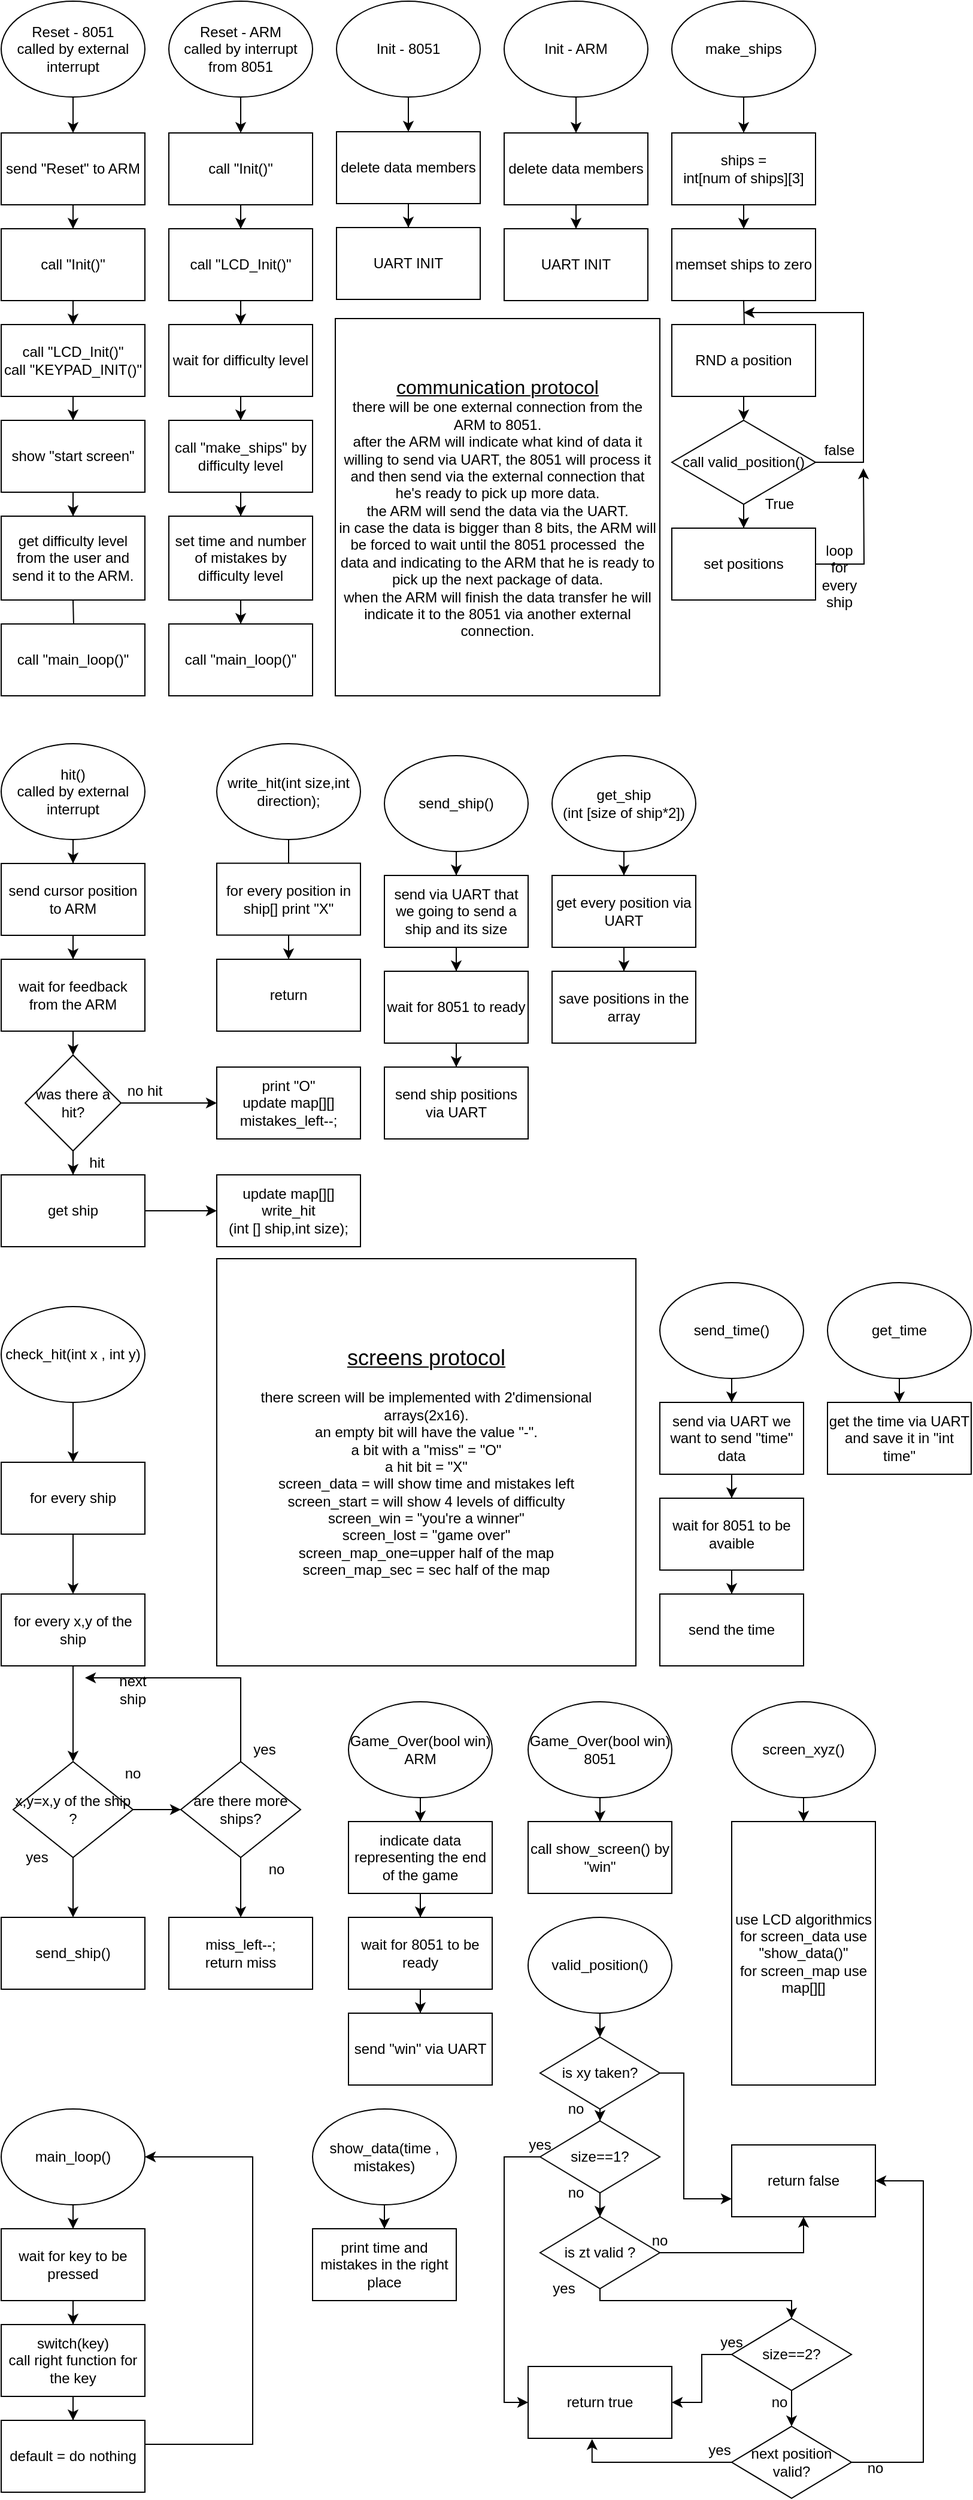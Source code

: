 <mxfile version="10.7.7" type="device"><diagram id="xLFcLaR1ktR-1Xepkl2k" name="Page-1"><mxGraphModel dx="849" dy="828" grid="1" gridSize="10" guides="1" tooltips="1" connect="1" arrows="1" fold="1" page="1" pageScale="1" pageWidth="850" pageHeight="1100" math="0" shadow="0"><root><mxCell id="0"/><mxCell id="1" parent="0"/><mxCell id="1iO3eZems2gTbw6EVcsq-3" value="" style="edgeStyle=orthogonalEdgeStyle;rounded=0;orthogonalLoop=1;jettySize=auto;html=1;" edge="1" parent="1" source="1iO3eZems2gTbw6EVcsq-1" target="1iO3eZems2gTbw6EVcsq-2"><mxGeometry relative="1" as="geometry"/></mxCell><mxCell id="1iO3eZems2gTbw6EVcsq-1" value="Reset - 8051&lt;br&gt;called by external interrupt&lt;br&gt;" style="ellipse;whiteSpace=wrap;html=1;" vertex="1" parent="1"><mxGeometry x="20" y="20" width="120" height="80" as="geometry"/></mxCell><mxCell id="1iO3eZems2gTbw6EVcsq-5" value="" style="edgeStyle=orthogonalEdgeStyle;rounded=0;orthogonalLoop=1;jettySize=auto;html=1;" edge="1" parent="1" source="1iO3eZems2gTbw6EVcsq-2" target="1iO3eZems2gTbw6EVcsq-4"><mxGeometry relative="1" as="geometry"/></mxCell><mxCell id="1iO3eZems2gTbw6EVcsq-2" value="send &quot;Reset&quot; to ARM" style="rounded=0;whiteSpace=wrap;html=1;" vertex="1" parent="1"><mxGeometry x="20" y="130" width="120" height="60" as="geometry"/></mxCell><mxCell id="1iO3eZems2gTbw6EVcsq-7" value="" style="edgeStyle=orthogonalEdgeStyle;rounded=0;orthogonalLoop=1;jettySize=auto;html=1;" edge="1" parent="1" source="1iO3eZems2gTbw6EVcsq-4" target="1iO3eZems2gTbw6EVcsq-6"><mxGeometry relative="1" as="geometry"/></mxCell><mxCell id="1iO3eZems2gTbw6EVcsq-4" value="call &quot;Init()&quot;" style="rounded=0;whiteSpace=wrap;html=1;" vertex="1" parent="1"><mxGeometry x="20" y="210" width="120" height="60" as="geometry"/></mxCell><mxCell id="1iO3eZems2gTbw6EVcsq-9" value="" style="edgeStyle=orthogonalEdgeStyle;rounded=0;orthogonalLoop=1;jettySize=auto;html=1;" edge="1" parent="1" source="1iO3eZems2gTbw6EVcsq-6" target="1iO3eZems2gTbw6EVcsq-8"><mxGeometry relative="1" as="geometry"/></mxCell><mxCell id="1iO3eZems2gTbw6EVcsq-6" value="call &quot;LCD_Init()&quot;&lt;br&gt;call &quot;KEYPAD_INIT()&quot;&lt;br&gt;" style="rounded=0;whiteSpace=wrap;html=1;" vertex="1" parent="1"><mxGeometry x="20" y="290" width="120" height="60" as="geometry"/></mxCell><mxCell id="1iO3eZems2gTbw6EVcsq-11" value="" style="edgeStyle=orthogonalEdgeStyle;rounded=0;orthogonalLoop=1;jettySize=auto;html=1;" edge="1" parent="1" source="1iO3eZems2gTbw6EVcsq-8" target="1iO3eZems2gTbw6EVcsq-10"><mxGeometry relative="1" as="geometry"/></mxCell><mxCell id="1iO3eZems2gTbw6EVcsq-8" value="show &quot;start screen&quot;" style="rounded=0;whiteSpace=wrap;html=1;" vertex="1" parent="1"><mxGeometry x="20" y="370" width="120" height="60" as="geometry"/></mxCell><mxCell id="1iO3eZems2gTbw6EVcsq-10" value="get difficulty level from the user and send it to the ARM." style="rounded=0;whiteSpace=wrap;html=1;" vertex="1" parent="1"><mxGeometry x="20" y="450" width="120" height="70" as="geometry"/></mxCell><mxCell id="1iO3eZems2gTbw6EVcsq-15" value="" style="edgeStyle=orthogonalEdgeStyle;rounded=0;orthogonalLoop=1;jettySize=auto;html=1;" edge="1" parent="1" target="1iO3eZems2gTbw6EVcsq-14"><mxGeometry relative="1" as="geometry"><mxPoint x="80" y="520" as="sourcePoint"/></mxGeometry></mxCell><mxCell id="1iO3eZems2gTbw6EVcsq-14" value="call &quot;main_loop()&quot;&lt;br&gt;" style="rounded=0;whiteSpace=wrap;html=1;" vertex="1" parent="1"><mxGeometry x="20" y="540" width="120" height="60" as="geometry"/></mxCell><mxCell id="1iO3eZems2gTbw6EVcsq-21" value="" style="edgeStyle=orthogonalEdgeStyle;rounded=0;orthogonalLoop=1;jettySize=auto;html=1;" edge="1" parent="1" source="1iO3eZems2gTbw6EVcsq-16" target="1iO3eZems2gTbw6EVcsq-18"><mxGeometry relative="1" as="geometry"/></mxCell><mxCell id="1iO3eZems2gTbw6EVcsq-16" value="Reset - ARM&lt;br&gt;called by interrupt from 8051&lt;br&gt;" style="ellipse;whiteSpace=wrap;html=1;" vertex="1" parent="1"><mxGeometry x="160" y="20" width="120" height="80" as="geometry"/></mxCell><mxCell id="1iO3eZems2gTbw6EVcsq-17" value="" style="edgeStyle=orthogonalEdgeStyle;rounded=0;orthogonalLoop=1;jettySize=auto;html=1;" edge="1" parent="1" source="1iO3eZems2gTbw6EVcsq-18" target="1iO3eZems2gTbw6EVcsq-20"><mxGeometry relative="1" as="geometry"/></mxCell><mxCell id="1iO3eZems2gTbw6EVcsq-18" value="call &quot;Init()&quot;" style="rounded=0;whiteSpace=wrap;html=1;" vertex="1" parent="1"><mxGeometry x="160" y="130" width="120" height="60" as="geometry"/></mxCell><mxCell id="1iO3eZems2gTbw6EVcsq-23" value="" style="edgeStyle=orthogonalEdgeStyle;rounded=0;orthogonalLoop=1;jettySize=auto;html=1;" edge="1" parent="1" source="1iO3eZems2gTbw6EVcsq-20" target="1iO3eZems2gTbw6EVcsq-22"><mxGeometry relative="1" as="geometry"/></mxCell><mxCell id="1iO3eZems2gTbw6EVcsq-20" value="call &quot;LCD_Init()&quot;&lt;br&gt;" style="rounded=0;whiteSpace=wrap;html=1;" vertex="1" parent="1"><mxGeometry x="160" y="210" width="120" height="60" as="geometry"/></mxCell><mxCell id="1iO3eZems2gTbw6EVcsq-25" value="" style="edgeStyle=orthogonalEdgeStyle;rounded=0;orthogonalLoop=1;jettySize=auto;html=1;" edge="1" parent="1" source="1iO3eZems2gTbw6EVcsq-22" target="1iO3eZems2gTbw6EVcsq-24"><mxGeometry relative="1" as="geometry"/></mxCell><mxCell id="1iO3eZems2gTbw6EVcsq-22" value="wait for difficulty level" style="rounded=0;whiteSpace=wrap;html=1;" vertex="1" parent="1"><mxGeometry x="160" y="290" width="120" height="60" as="geometry"/></mxCell><mxCell id="1iO3eZems2gTbw6EVcsq-27" value="" style="edgeStyle=orthogonalEdgeStyle;rounded=0;orthogonalLoop=1;jettySize=auto;html=1;" edge="1" parent="1" source="1iO3eZems2gTbw6EVcsq-24" target="1iO3eZems2gTbw6EVcsq-26"><mxGeometry relative="1" as="geometry"/></mxCell><mxCell id="1iO3eZems2gTbw6EVcsq-24" value="call &quot;make_ships&quot; by difficulty level" style="rounded=0;whiteSpace=wrap;html=1;" vertex="1" parent="1"><mxGeometry x="160" y="370" width="120" height="60" as="geometry"/></mxCell><mxCell id="1iO3eZems2gTbw6EVcsq-29" value="" style="edgeStyle=orthogonalEdgeStyle;rounded=0;orthogonalLoop=1;jettySize=auto;html=1;" edge="1" parent="1" source="1iO3eZems2gTbw6EVcsq-26" target="1iO3eZems2gTbw6EVcsq-28"><mxGeometry relative="1" as="geometry"/></mxCell><mxCell id="1iO3eZems2gTbw6EVcsq-26" value="set time and number of mistakes by difficulty level" style="rounded=0;whiteSpace=wrap;html=1;" vertex="1" parent="1"><mxGeometry x="160" y="450" width="120" height="70" as="geometry"/></mxCell><mxCell id="1iO3eZems2gTbw6EVcsq-28" value="call &quot;main_loop()&quot;" style="rounded=0;whiteSpace=wrap;html=1;" vertex="1" parent="1"><mxGeometry x="160" y="540" width="120" height="60" as="geometry"/></mxCell><mxCell id="1iO3eZems2gTbw6EVcsq-188" value="" style="edgeStyle=orthogonalEdgeStyle;rounded=0;orthogonalLoop=1;jettySize=auto;html=1;" edge="1" parent="1" source="1iO3eZems2gTbw6EVcsq-30" target="1iO3eZems2gTbw6EVcsq-186"><mxGeometry relative="1" as="geometry"/></mxCell><mxCell id="1iO3eZems2gTbw6EVcsq-30" value="Init - 8051" style="ellipse;whiteSpace=wrap;html=1;" vertex="1" parent="1"><mxGeometry x="300" y="20" width="120" height="80" as="geometry"/></mxCell><mxCell id="1iO3eZems2gTbw6EVcsq-33" value="" style="edgeStyle=orthogonalEdgeStyle;rounded=0;orthogonalLoop=1;jettySize=auto;html=1;" edge="1" parent="1" source="1iO3eZems2gTbw6EVcsq-34" target="1iO3eZems2gTbw6EVcsq-35"><mxGeometry relative="1" as="geometry"/></mxCell><mxCell id="1iO3eZems2gTbw6EVcsq-34" value="Init - ARM" style="ellipse;whiteSpace=wrap;html=1;" vertex="1" parent="1"><mxGeometry x="440" y="20" width="120" height="80" as="geometry"/></mxCell><mxCell id="1iO3eZems2gTbw6EVcsq-37" value="" style="edgeStyle=orthogonalEdgeStyle;rounded=0;orthogonalLoop=1;jettySize=auto;html=1;" edge="1" parent="1" source="1iO3eZems2gTbw6EVcsq-35" target="1iO3eZems2gTbw6EVcsq-36"><mxGeometry relative="1" as="geometry"/></mxCell><mxCell id="1iO3eZems2gTbw6EVcsq-35" value="delete data members" style="rounded=0;whiteSpace=wrap;html=1;" vertex="1" parent="1"><mxGeometry x="440" y="130" width="120" height="60" as="geometry"/></mxCell><mxCell id="1iO3eZems2gTbw6EVcsq-36" value="UART INIT" style="rounded=0;whiteSpace=wrap;html=1;" vertex="1" parent="1"><mxGeometry x="440" y="210" width="120" height="60" as="geometry"/></mxCell><mxCell id="1iO3eZems2gTbw6EVcsq-40" value="" style="edgeStyle=orthogonalEdgeStyle;rounded=0;orthogonalLoop=1;jettySize=auto;html=1;" edge="1" parent="1" source="1iO3eZems2gTbw6EVcsq-38" target="1iO3eZems2gTbw6EVcsq-39"><mxGeometry relative="1" as="geometry"/></mxCell><mxCell id="1iO3eZems2gTbw6EVcsq-38" value="make_ships" style="ellipse;whiteSpace=wrap;html=1;" vertex="1" parent="1"><mxGeometry x="580" y="20" width="120" height="80" as="geometry"/></mxCell><mxCell id="1iO3eZems2gTbw6EVcsq-42" value="" style="edgeStyle=orthogonalEdgeStyle;rounded=0;orthogonalLoop=1;jettySize=auto;html=1;" edge="1" parent="1" source="1iO3eZems2gTbw6EVcsq-39"><mxGeometry relative="1" as="geometry"><mxPoint x="640" y="210" as="targetPoint"/></mxGeometry></mxCell><mxCell id="1iO3eZems2gTbw6EVcsq-39" value="ships = &lt;br&gt;int[num of ships][3]" style="rounded=0;whiteSpace=wrap;html=1;" vertex="1" parent="1"><mxGeometry x="580" y="130" width="120" height="60" as="geometry"/></mxCell><mxCell id="1iO3eZems2gTbw6EVcsq-43" value="memset ships to zero" style="rounded=0;whiteSpace=wrap;html=1;" vertex="1" parent="1"><mxGeometry x="580" y="210" width="120" height="60" as="geometry"/></mxCell><mxCell id="1iO3eZems2gTbw6EVcsq-47" value="" style="edgeStyle=orthogonalEdgeStyle;rounded=0;orthogonalLoop=1;jettySize=auto;html=1;" edge="1" parent="1" target="1iO3eZems2gTbw6EVcsq-46"><mxGeometry relative="1" as="geometry"><mxPoint x="640" y="270" as="sourcePoint"/></mxGeometry></mxCell><mxCell id="1iO3eZems2gTbw6EVcsq-49" value="" style="edgeStyle=orthogonalEdgeStyle;rounded=0;orthogonalLoop=1;jettySize=auto;html=1;" edge="1" parent="1" source="1iO3eZems2gTbw6EVcsq-46"><mxGeometry relative="1" as="geometry"><mxPoint x="640" y="370" as="targetPoint"/></mxGeometry></mxCell><mxCell id="1iO3eZems2gTbw6EVcsq-46" value="RND a position" style="rounded=0;whiteSpace=wrap;html=1;" vertex="1" parent="1"><mxGeometry x="580" y="290" width="120" height="60" as="geometry"/></mxCell><mxCell id="1iO3eZems2gTbw6EVcsq-54" style="edgeStyle=orthogonalEdgeStyle;rounded=0;orthogonalLoop=1;jettySize=auto;html=1;exitX=1;exitY=0.5;exitDx=0;exitDy=0;" edge="1" parent="1" source="1iO3eZems2gTbw6EVcsq-52"><mxGeometry relative="1" as="geometry"><mxPoint x="640" y="280" as="targetPoint"/><Array as="points"><mxPoint x="740" y="405"/><mxPoint x="740" y="280"/></Array></mxGeometry></mxCell><mxCell id="1iO3eZems2gTbw6EVcsq-57" value="" style="edgeStyle=orthogonalEdgeStyle;rounded=0;orthogonalLoop=1;jettySize=auto;html=1;" edge="1" parent="1" source="1iO3eZems2gTbw6EVcsq-52" target="1iO3eZems2gTbw6EVcsq-56"><mxGeometry relative="1" as="geometry"/></mxCell><mxCell id="1iO3eZems2gTbw6EVcsq-52" value="&lt;span&gt;call valid_position()&lt;/span&gt;" style="rhombus;whiteSpace=wrap;html=1;" vertex="1" parent="1"><mxGeometry x="580" y="370" width="120" height="70" as="geometry"/></mxCell><mxCell id="1iO3eZems2gTbw6EVcsq-55" value="false" style="text;html=1;strokeColor=none;fillColor=none;align=center;verticalAlign=middle;whiteSpace=wrap;rounded=0;" vertex="1" parent="1"><mxGeometry x="700" y="385" width="40" height="20" as="geometry"/></mxCell><mxCell id="1iO3eZems2gTbw6EVcsq-59" style="edgeStyle=orthogonalEdgeStyle;rounded=0;orthogonalLoop=1;jettySize=auto;html=1;" edge="1" parent="1" source="1iO3eZems2gTbw6EVcsq-56"><mxGeometry relative="1" as="geometry"><mxPoint x="740" y="410" as="targetPoint"/></mxGeometry></mxCell><mxCell id="1iO3eZems2gTbw6EVcsq-56" value="set positions" style="rounded=0;whiteSpace=wrap;html=1;" vertex="1" parent="1"><mxGeometry x="580" y="460" width="120" height="60" as="geometry"/></mxCell><mxCell id="1iO3eZems2gTbw6EVcsq-58" value="True" style="text;html=1;strokeColor=none;fillColor=none;align=center;verticalAlign=middle;whiteSpace=wrap;rounded=0;" vertex="1" parent="1"><mxGeometry x="650" y="430" width="40" height="20" as="geometry"/></mxCell><mxCell id="1iO3eZems2gTbw6EVcsq-60" value="loop for every ship" style="text;html=1;strokeColor=none;fillColor=none;align=center;verticalAlign=middle;whiteSpace=wrap;rounded=0;" vertex="1" parent="1"><mxGeometry x="700" y="490" width="40" height="20" as="geometry"/></mxCell><mxCell id="1iO3eZems2gTbw6EVcsq-67" value="" style="edgeStyle=orthogonalEdgeStyle;rounded=0;orthogonalLoop=1;jettySize=auto;html=1;" edge="1" parent="1" source="1iO3eZems2gTbw6EVcsq-64" target="1iO3eZems2gTbw6EVcsq-66"><mxGeometry relative="1" as="geometry"/></mxCell><mxCell id="1iO3eZems2gTbw6EVcsq-64" value="hit()&lt;br&gt;called by external interrupt&lt;br&gt;" style="ellipse;whiteSpace=wrap;html=1;" vertex="1" parent="1"><mxGeometry x="20" y="640" width="120" height="80" as="geometry"/></mxCell><mxCell id="1iO3eZems2gTbw6EVcsq-69" value="" style="edgeStyle=orthogonalEdgeStyle;rounded=0;orthogonalLoop=1;jettySize=auto;html=1;" edge="1" parent="1" source="1iO3eZems2gTbw6EVcsq-66" target="1iO3eZems2gTbw6EVcsq-68"><mxGeometry relative="1" as="geometry"/></mxCell><mxCell id="1iO3eZems2gTbw6EVcsq-66" value="send cursor position to ARM" style="rounded=0;whiteSpace=wrap;html=1;" vertex="1" parent="1"><mxGeometry x="20" y="740" width="120" height="60" as="geometry"/></mxCell><mxCell id="1iO3eZems2gTbw6EVcsq-71" value="" style="edgeStyle=orthogonalEdgeStyle;rounded=0;orthogonalLoop=1;jettySize=auto;html=1;" edge="1" parent="1" source="1iO3eZems2gTbw6EVcsq-68"><mxGeometry relative="1" as="geometry"><mxPoint x="80" y="900" as="targetPoint"/></mxGeometry></mxCell><mxCell id="1iO3eZems2gTbw6EVcsq-68" value="wait for feedback from the ARM" style="rounded=0;whiteSpace=wrap;html=1;" vertex="1" parent="1"><mxGeometry x="20" y="820" width="120" height="60" as="geometry"/></mxCell><mxCell id="1iO3eZems2gTbw6EVcsq-75" style="edgeStyle=orthogonalEdgeStyle;rounded=0;orthogonalLoop=1;jettySize=auto;html=1;exitX=1;exitY=0.5;exitDx=0;exitDy=0;" edge="1" parent="1" source="1iO3eZems2gTbw6EVcsq-72"><mxGeometry relative="1" as="geometry"><mxPoint x="200" y="940" as="targetPoint"/></mxGeometry></mxCell><mxCell id="1iO3eZems2gTbw6EVcsq-137" value="" style="edgeStyle=orthogonalEdgeStyle;rounded=0;orthogonalLoop=1;jettySize=auto;html=1;" edge="1" parent="1" source="1iO3eZems2gTbw6EVcsq-72" target="1iO3eZems2gTbw6EVcsq-135"><mxGeometry relative="1" as="geometry"/></mxCell><mxCell id="1iO3eZems2gTbw6EVcsq-72" value="was there a hit?" style="rhombus;whiteSpace=wrap;html=1;" vertex="1" parent="1"><mxGeometry x="40" y="900" width="80" height="80" as="geometry"/></mxCell><mxCell id="1iO3eZems2gTbw6EVcsq-74" value="no hit" style="text;html=1;strokeColor=none;fillColor=none;align=center;verticalAlign=middle;whiteSpace=wrap;rounded=0;" vertex="1" parent="1"><mxGeometry x="120" y="920" width="40" height="20" as="geometry"/></mxCell><mxCell id="1iO3eZems2gTbw6EVcsq-76" value="print &quot;O&quot;&lt;br&gt;update map[][]&lt;br&gt;mistakes_left--;&lt;br&gt;" style="rounded=0;whiteSpace=wrap;html=1;" vertex="1" parent="1"><mxGeometry x="200" y="910" width="120" height="60" as="geometry"/></mxCell><mxCell id="1iO3eZems2gTbw6EVcsq-79" value="update map[][]&lt;br&gt;write_hit&lt;br&gt;(int [] ship,int size);" style="rounded=0;whiteSpace=wrap;html=1;" vertex="1" parent="1"><mxGeometry x="200" y="1000" width="120" height="60" as="geometry"/></mxCell><mxCell id="1iO3eZems2gTbw6EVcsq-80" value="hit" style="text;html=1;strokeColor=none;fillColor=none;align=center;verticalAlign=middle;whiteSpace=wrap;rounded=0;" vertex="1" parent="1"><mxGeometry x="80" y="980" width="40" height="20" as="geometry"/></mxCell><mxCell id="1iO3eZems2gTbw6EVcsq-86" value="" style="edgeStyle=orthogonalEdgeStyle;rounded=0;orthogonalLoop=1;jettySize=auto;html=1;" edge="1" parent="1"><mxGeometry relative="1" as="geometry"><mxPoint x="260" y="720" as="sourcePoint"/><mxPoint x="260" y="750" as="targetPoint"/></mxGeometry></mxCell><mxCell id="1iO3eZems2gTbw6EVcsq-84" value="&lt;span&gt;write_hit(int size,int direction);&lt;/span&gt;" style="ellipse;whiteSpace=wrap;html=1;" vertex="1" parent="1"><mxGeometry x="200" y="640" width="120" height="80" as="geometry"/></mxCell><mxCell id="1iO3eZems2gTbw6EVcsq-99" value="" style="edgeStyle=orthogonalEdgeStyle;rounded=0;orthogonalLoop=1;jettySize=auto;html=1;entryX=0.5;entryY=0;entryDx=0;entryDy=0;" edge="1" parent="1" target="1iO3eZems2gTbw6EVcsq-100"><mxGeometry relative="1" as="geometry"><mxPoint x="260" y="800" as="sourcePoint"/><mxPoint x="260" y="880" as="targetPoint"/></mxGeometry></mxCell><mxCell id="1iO3eZems2gTbw6EVcsq-100" value="return" style="rounded=0;whiteSpace=wrap;html=1;" vertex="1" parent="1"><mxGeometry x="200" y="820" width="120" height="60" as="geometry"/></mxCell><mxCell id="1iO3eZems2gTbw6EVcsq-105" value="" style="edgeStyle=orthogonalEdgeStyle;rounded=0;orthogonalLoop=1;jettySize=auto;html=1;" edge="1" parent="1" source="1iO3eZems2gTbw6EVcsq-103"><mxGeometry relative="1" as="geometry"><mxPoint x="80" y="1240" as="targetPoint"/></mxGeometry></mxCell><mxCell id="1iO3eZems2gTbw6EVcsq-103" value="check_hit(int x , int y)" style="ellipse;whiteSpace=wrap;html=1;" vertex="1" parent="1"><mxGeometry x="20" y="1110" width="120" height="80" as="geometry"/></mxCell><mxCell id="1iO3eZems2gTbw6EVcsq-108" value="" style="edgeStyle=orthogonalEdgeStyle;rounded=0;orthogonalLoop=1;jettySize=auto;html=1;" edge="1" parent="1" source="1iO3eZems2gTbw6EVcsq-106"><mxGeometry relative="1" as="geometry"><mxPoint x="80" y="1350" as="targetPoint"/></mxGeometry></mxCell><mxCell id="1iO3eZems2gTbw6EVcsq-106" value="for every ship" style="rounded=0;whiteSpace=wrap;html=1;" vertex="1" parent="1"><mxGeometry x="20" y="1240" width="120" height="60" as="geometry"/></mxCell><mxCell id="1iO3eZems2gTbw6EVcsq-112" value="" style="edgeStyle=orthogonalEdgeStyle;rounded=0;orthogonalLoop=1;jettySize=auto;html=1;" edge="1" parent="1" source="1iO3eZems2gTbw6EVcsq-110"><mxGeometry relative="1" as="geometry"><mxPoint x="80" y="1490" as="targetPoint"/></mxGeometry></mxCell><mxCell id="1iO3eZems2gTbw6EVcsq-110" value="for every x,y of the ship" style="rounded=0;whiteSpace=wrap;html=1;" vertex="1" parent="1"><mxGeometry x="20" y="1350" width="120" height="60" as="geometry"/></mxCell><mxCell id="1iO3eZems2gTbw6EVcsq-119" style="edgeStyle=orthogonalEdgeStyle;rounded=0;orthogonalLoop=1;jettySize=auto;html=1;exitX=0.5;exitY=1;exitDx=0;exitDy=0;" edge="1" parent="1" source="1iO3eZems2gTbw6EVcsq-113"><mxGeometry relative="1" as="geometry"><mxPoint x="80" y="1620" as="targetPoint"/></mxGeometry></mxCell><mxCell id="1iO3eZems2gTbw6EVcsq-123" style="edgeStyle=orthogonalEdgeStyle;rounded=0;orthogonalLoop=1;jettySize=auto;html=1;entryX=0;entryY=0.5;entryDx=0;entryDy=0;" edge="1" parent="1" source="1iO3eZems2gTbw6EVcsq-113" target="1iO3eZems2gTbw6EVcsq-122"><mxGeometry relative="1" as="geometry"/></mxCell><mxCell id="1iO3eZems2gTbw6EVcsq-113" value="x,y=x,y of the ship ?" style="rhombus;whiteSpace=wrap;html=1;" vertex="1" parent="1"><mxGeometry x="30" y="1490" width="100" height="80" as="geometry"/></mxCell><mxCell id="1iO3eZems2gTbw6EVcsq-121" value="send_ship()" style="rounded=0;whiteSpace=wrap;html=1;" vertex="1" parent="1"><mxGeometry x="20" y="1620" width="120" height="60" as="geometry"/></mxCell><mxCell id="1iO3eZems2gTbw6EVcsq-128" value="" style="edgeStyle=orthogonalEdgeStyle;rounded=0;orthogonalLoop=1;jettySize=auto;html=1;" edge="1" parent="1" source="1iO3eZems2gTbw6EVcsq-122"><mxGeometry relative="1" as="geometry"><mxPoint x="90" y="1420" as="targetPoint"/><Array as="points"><mxPoint x="220" y="1420"/></Array></mxGeometry></mxCell><mxCell id="1iO3eZems2gTbw6EVcsq-133" value="" style="edgeStyle=orthogonalEdgeStyle;rounded=0;orthogonalLoop=1;jettySize=auto;html=1;" edge="1" parent="1" source="1iO3eZems2gTbw6EVcsq-122" target="1iO3eZems2gTbw6EVcsq-132"><mxGeometry relative="1" as="geometry"/></mxCell><mxCell id="1iO3eZems2gTbw6EVcsq-122" value="are there more ships?" style="rhombus;whiteSpace=wrap;html=1;" vertex="1" parent="1"><mxGeometry x="170" y="1490" width="100" height="80" as="geometry"/></mxCell><mxCell id="1iO3eZems2gTbw6EVcsq-124" value="yes" style="text;html=1;strokeColor=none;fillColor=none;align=center;verticalAlign=middle;whiteSpace=wrap;rounded=0;" vertex="1" parent="1"><mxGeometry x="30" y="1560" width="40" height="20" as="geometry"/></mxCell><mxCell id="1iO3eZems2gTbw6EVcsq-125" value="no" style="text;html=1;strokeColor=none;fillColor=none;align=center;verticalAlign=middle;whiteSpace=wrap;rounded=0;" vertex="1" parent="1"><mxGeometry x="110" y="1490" width="40" height="20" as="geometry"/></mxCell><mxCell id="1iO3eZems2gTbw6EVcsq-126" value="yes" style="text;html=1;strokeColor=none;fillColor=none;align=center;verticalAlign=middle;whiteSpace=wrap;rounded=0;" vertex="1" parent="1"><mxGeometry x="220" y="1470" width="40" height="20" as="geometry"/></mxCell><mxCell id="1iO3eZems2gTbw6EVcsq-129" value="no" style="text;html=1;strokeColor=none;fillColor=none;align=center;verticalAlign=middle;whiteSpace=wrap;rounded=0;" vertex="1" parent="1"><mxGeometry x="230" y="1570" width="40" height="20" as="geometry"/></mxCell><mxCell id="1iO3eZems2gTbw6EVcsq-132" value="miss_left--;&lt;br&gt;return miss&lt;br&gt;" style="rounded=0;whiteSpace=wrap;html=1;" vertex="1" parent="1"><mxGeometry x="160" y="1620" width="120" height="60" as="geometry"/></mxCell><mxCell id="1iO3eZems2gTbw6EVcsq-134" value="next ship" style="text;html=1;strokeColor=none;fillColor=none;align=center;verticalAlign=middle;whiteSpace=wrap;rounded=0;" vertex="1" parent="1"><mxGeometry x="110" y="1420" width="40" height="20" as="geometry"/></mxCell><mxCell id="1iO3eZems2gTbw6EVcsq-138" value="" style="edgeStyle=orthogonalEdgeStyle;rounded=0;orthogonalLoop=1;jettySize=auto;html=1;" edge="1" parent="1" source="1iO3eZems2gTbw6EVcsq-135" target="1iO3eZems2gTbw6EVcsq-79"><mxGeometry relative="1" as="geometry"/></mxCell><mxCell id="1iO3eZems2gTbw6EVcsq-135" value="get ship" style="rounded=0;whiteSpace=wrap;html=1;" vertex="1" parent="1"><mxGeometry x="20" y="1000" width="120" height="60" as="geometry"/></mxCell><mxCell id="1iO3eZems2gTbw6EVcsq-144" value="" style="edgeStyle=orthogonalEdgeStyle;rounded=0;orthogonalLoop=1;jettySize=auto;html=1;" edge="1" parent="1" source="1iO3eZems2gTbw6EVcsq-140" target="1iO3eZems2gTbw6EVcsq-143"><mxGeometry relative="1" as="geometry"/></mxCell><mxCell id="1iO3eZems2gTbw6EVcsq-140" value="send_ship()" style="ellipse;whiteSpace=wrap;html=1;" vertex="1" parent="1"><mxGeometry x="340" y="650" width="120" height="80" as="geometry"/></mxCell><mxCell id="1iO3eZems2gTbw6EVcsq-146" value="" style="edgeStyle=orthogonalEdgeStyle;rounded=0;orthogonalLoop=1;jettySize=auto;html=1;" edge="1" parent="1" source="1iO3eZems2gTbw6EVcsq-143" target="1iO3eZems2gTbw6EVcsq-145"><mxGeometry relative="1" as="geometry"/></mxCell><mxCell id="1iO3eZems2gTbw6EVcsq-143" value="send via UART that we going to send a ship and its size" style="rounded=0;whiteSpace=wrap;html=1;" vertex="1" parent="1"><mxGeometry x="340" y="750" width="120" height="60" as="geometry"/></mxCell><mxCell id="1iO3eZems2gTbw6EVcsq-148" value="" style="edgeStyle=orthogonalEdgeStyle;rounded=0;orthogonalLoop=1;jettySize=auto;html=1;" edge="1" parent="1" source="1iO3eZems2gTbw6EVcsq-145" target="1iO3eZems2gTbw6EVcsq-147"><mxGeometry relative="1" as="geometry"/></mxCell><mxCell id="1iO3eZems2gTbw6EVcsq-145" value="wait for 8051 to ready" style="rounded=0;whiteSpace=wrap;html=1;" vertex="1" parent="1"><mxGeometry x="340" y="830" width="120" height="60" as="geometry"/></mxCell><mxCell id="1iO3eZems2gTbw6EVcsq-147" value="send ship positions via UART" style="rounded=0;whiteSpace=wrap;html=1;" vertex="1" parent="1"><mxGeometry x="340" y="910" width="120" height="60" as="geometry"/></mxCell><mxCell id="1iO3eZems2gTbw6EVcsq-152" value="" style="edgeStyle=orthogonalEdgeStyle;rounded=0;orthogonalLoop=1;jettySize=auto;html=1;" edge="1" parent="1" source="1iO3eZems2gTbw6EVcsq-150" target="1iO3eZems2gTbw6EVcsq-151"><mxGeometry relative="1" as="geometry"/></mxCell><mxCell id="1iO3eZems2gTbw6EVcsq-150" value="get_ship&lt;br&gt;(int [size of ship*2])" style="ellipse;whiteSpace=wrap;html=1;" vertex="1" parent="1"><mxGeometry x="480" y="650" width="120" height="80" as="geometry"/></mxCell><mxCell id="1iO3eZems2gTbw6EVcsq-156" value="" style="edgeStyle=orthogonalEdgeStyle;rounded=0;orthogonalLoop=1;jettySize=auto;html=1;" edge="1" parent="1" source="1iO3eZems2gTbw6EVcsq-151" target="1iO3eZems2gTbw6EVcsq-155"><mxGeometry relative="1" as="geometry"/></mxCell><mxCell id="1iO3eZems2gTbw6EVcsq-151" value="get every position via UART" style="rounded=0;whiteSpace=wrap;html=1;" vertex="1" parent="1"><mxGeometry x="480" y="750" width="120" height="60" as="geometry"/></mxCell><mxCell id="1iO3eZems2gTbw6EVcsq-155" value="save positions in the array" style="rounded=0;whiteSpace=wrap;html=1;" vertex="1" parent="1"><mxGeometry x="480" y="830" width="120" height="60" as="geometry"/></mxCell><mxCell id="1iO3eZems2gTbw6EVcsq-161" value="" style="edgeStyle=orthogonalEdgeStyle;rounded=0;orthogonalLoop=1;jettySize=auto;html=1;" edge="1" parent="1" source="1iO3eZems2gTbw6EVcsq-159" target="1iO3eZems2gTbw6EVcsq-160"><mxGeometry relative="1" as="geometry"/></mxCell><mxCell id="1iO3eZems2gTbw6EVcsq-159" value="send_time()" style="ellipse;whiteSpace=wrap;html=1;" vertex="1" parent="1"><mxGeometry x="570" y="1090" width="120" height="80" as="geometry"/></mxCell><mxCell id="1iO3eZems2gTbw6EVcsq-163" value="" style="edgeStyle=orthogonalEdgeStyle;rounded=0;orthogonalLoop=1;jettySize=auto;html=1;" edge="1" parent="1" source="1iO3eZems2gTbw6EVcsq-160" target="1iO3eZems2gTbw6EVcsq-162"><mxGeometry relative="1" as="geometry"/></mxCell><mxCell id="1iO3eZems2gTbw6EVcsq-160" value="send via UART we want to send &quot;time&quot; data" style="rounded=0;whiteSpace=wrap;html=1;" vertex="1" parent="1"><mxGeometry x="570" y="1190" width="120" height="60" as="geometry"/></mxCell><mxCell id="1iO3eZems2gTbw6EVcsq-165" value="" style="edgeStyle=orthogonalEdgeStyle;rounded=0;orthogonalLoop=1;jettySize=auto;html=1;" edge="1" parent="1" source="1iO3eZems2gTbw6EVcsq-162" target="1iO3eZems2gTbw6EVcsq-164"><mxGeometry relative="1" as="geometry"/></mxCell><mxCell id="1iO3eZems2gTbw6EVcsq-162" value="wait for 8051 to be avaible" style="rounded=0;whiteSpace=wrap;html=1;" vertex="1" parent="1"><mxGeometry x="570" y="1270" width="120" height="60" as="geometry"/></mxCell><mxCell id="1iO3eZems2gTbw6EVcsq-164" value="send the time" style="rounded=0;whiteSpace=wrap;html=1;" vertex="1" parent="1"><mxGeometry x="570" y="1350" width="120" height="60" as="geometry"/></mxCell><mxCell id="1iO3eZems2gTbw6EVcsq-169" value="" style="edgeStyle=orthogonalEdgeStyle;rounded=0;orthogonalLoop=1;jettySize=auto;html=1;" edge="1" parent="1" source="1iO3eZems2gTbw6EVcsq-167" target="1iO3eZems2gTbw6EVcsq-168"><mxGeometry relative="1" as="geometry"/></mxCell><mxCell id="1iO3eZems2gTbw6EVcsq-167" value="get_time" style="ellipse;whiteSpace=wrap;html=1;" vertex="1" parent="1"><mxGeometry x="710" y="1090" width="120" height="80" as="geometry"/></mxCell><mxCell id="1iO3eZems2gTbw6EVcsq-168" value="get the time via UART and save it in &quot;int time&quot;" style="rounded=0;whiteSpace=wrap;html=1;" vertex="1" parent="1"><mxGeometry x="710" y="1190" width="120" height="60" as="geometry"/></mxCell><mxCell id="1iO3eZems2gTbw6EVcsq-175" value="" style="edgeStyle=orthogonalEdgeStyle;rounded=0;orthogonalLoop=1;jettySize=auto;html=1;" edge="1" parent="1" source="1iO3eZems2gTbw6EVcsq-170" target="1iO3eZems2gTbw6EVcsq-174"><mxGeometry relative="1" as="geometry"/></mxCell><mxCell id="1iO3eZems2gTbw6EVcsq-170" value="Game_Over(bool win)&lt;br&gt;ARM&lt;br&gt;" style="ellipse;whiteSpace=wrap;html=1;" vertex="1" parent="1"><mxGeometry x="310" y="1440" width="120" height="80" as="geometry"/></mxCell><mxCell id="1iO3eZems2gTbw6EVcsq-177" value="" style="edgeStyle=orthogonalEdgeStyle;rounded=0;orthogonalLoop=1;jettySize=auto;html=1;" edge="1" parent="1" source="1iO3eZems2gTbw6EVcsq-174" target="1iO3eZems2gTbw6EVcsq-176"><mxGeometry relative="1" as="geometry"/></mxCell><mxCell id="1iO3eZems2gTbw6EVcsq-174" value="indicate data representing the end of the game" style="rounded=0;whiteSpace=wrap;html=1;" vertex="1" parent="1"><mxGeometry x="310" y="1540" width="120" height="60" as="geometry"/></mxCell><mxCell id="1iO3eZems2gTbw6EVcsq-179" value="" style="edgeStyle=orthogonalEdgeStyle;rounded=0;orthogonalLoop=1;jettySize=auto;html=1;" edge="1" parent="1" source="1iO3eZems2gTbw6EVcsq-176" target="1iO3eZems2gTbw6EVcsq-178"><mxGeometry relative="1" as="geometry"/></mxCell><mxCell id="1iO3eZems2gTbw6EVcsq-176" value="wait for 8051 to be ready" style="rounded=0;whiteSpace=wrap;html=1;" vertex="1" parent="1"><mxGeometry x="310" y="1620" width="120" height="60" as="geometry"/></mxCell><mxCell id="1iO3eZems2gTbw6EVcsq-178" value="&lt;span&gt;send &quot;win&quot; via UART&lt;/span&gt;" style="rounded=0;whiteSpace=wrap;html=1;" vertex="1" parent="1"><mxGeometry x="310" y="1700" width="120" height="60" as="geometry"/></mxCell><mxCell id="1iO3eZems2gTbw6EVcsq-182" value="" style="edgeStyle=orthogonalEdgeStyle;rounded=0;orthogonalLoop=1;jettySize=auto;html=1;" edge="1" parent="1" source="1iO3eZems2gTbw6EVcsq-180" target="1iO3eZems2gTbw6EVcsq-181"><mxGeometry relative="1" as="geometry"/></mxCell><mxCell id="1iO3eZems2gTbw6EVcsq-180" value="Game_Over(bool win)&lt;br&gt;8051&lt;br&gt;" style="ellipse;whiteSpace=wrap;html=1;" vertex="1" parent="1"><mxGeometry x="460" y="1440" width="120" height="80" as="geometry"/></mxCell><mxCell id="1iO3eZems2gTbw6EVcsq-181" value="call show_screen() by &quot;win&quot;" style="rounded=0;whiteSpace=wrap;html=1;" vertex="1" parent="1"><mxGeometry x="460" y="1540" width="120" height="60" as="geometry"/></mxCell><mxCell id="1iO3eZems2gTbw6EVcsq-184" value="&lt;font&gt;&lt;u&gt;&lt;font style=&quot;font-size: 18px&quot;&gt;screens protocol&lt;br&gt;&lt;/font&gt;&lt;br&gt;&lt;/u&gt;there screen will be implemented with 2'dimensional arrays(2x16).&lt;br&gt;an empty bit will have the value &quot;-&quot;.&lt;br&gt;a bit with a &quot;miss&quot; = &quot;O&quot;&lt;br&gt;a hit bit = &quot;X&quot;&lt;br&gt;screen_data = will show time and mistakes left&lt;br&gt;screen_start = will show 4 levels of difficulty&lt;br&gt;screen_win = &quot;you're a winner&quot;&lt;br&gt;screen_lost = &quot;game over&quot;&lt;br&gt;screen_map_one=upper half of the map&lt;br&gt;screen_map_sec = sec half of the map&lt;br&gt;&lt;/font&gt;" style="rounded=0;whiteSpace=wrap;html=1;" vertex="1" parent="1"><mxGeometry x="200" y="1070" width="350" height="340" as="geometry"/></mxCell><mxCell id="1iO3eZems2gTbw6EVcsq-185" value="" style="edgeStyle=orthogonalEdgeStyle;rounded=0;orthogonalLoop=1;jettySize=auto;html=1;" edge="1" parent="1" source="1iO3eZems2gTbw6EVcsq-186" target="1iO3eZems2gTbw6EVcsq-187"><mxGeometry relative="1" as="geometry"/></mxCell><mxCell id="1iO3eZems2gTbw6EVcsq-186" value="delete data members" style="rounded=0;whiteSpace=wrap;html=1;" vertex="1" parent="1"><mxGeometry x="300" y="129" width="120" height="60" as="geometry"/></mxCell><mxCell id="1iO3eZems2gTbw6EVcsq-187" value="UART INIT" style="rounded=0;whiteSpace=wrap;html=1;" vertex="1" parent="1"><mxGeometry x="300" y="209" width="120" height="60" as="geometry"/></mxCell><mxCell id="1iO3eZems2gTbw6EVcsq-189" value="for every position in ship[] print &quot;X&quot;" style="rounded=0;whiteSpace=wrap;html=1;" vertex="1" parent="1"><mxGeometry x="200" y="739.8" width="120" height="60" as="geometry"/></mxCell><mxCell id="1iO3eZems2gTbw6EVcsq-196" value="" style="edgeStyle=orthogonalEdgeStyle;rounded=0;orthogonalLoop=1;jettySize=auto;html=1;" edge="1" parent="1" source="1iO3eZems2gTbw6EVcsq-194" target="1iO3eZems2gTbw6EVcsq-195"><mxGeometry relative="1" as="geometry"/></mxCell><mxCell id="1iO3eZems2gTbw6EVcsq-194" value="screen_xyz()" style="ellipse;whiteSpace=wrap;html=1;" vertex="1" parent="1"><mxGeometry x="630" y="1440" width="120" height="80" as="geometry"/></mxCell><mxCell id="1iO3eZems2gTbw6EVcsq-195" value="use LCD algorithmics&lt;br&gt;for screen_data use &quot;show_data()&quot;&lt;br&gt;for screen_map use map[][]&lt;br&gt;" style="rounded=0;whiteSpace=wrap;html=1;" vertex="1" parent="1"><mxGeometry x="630" y="1540" width="120" height="220" as="geometry"/></mxCell><mxCell id="1iO3eZems2gTbw6EVcsq-199" value="" style="edgeStyle=orthogonalEdgeStyle;rounded=0;orthogonalLoop=1;jettySize=auto;html=1;" edge="1" parent="1" source="1iO3eZems2gTbw6EVcsq-197" target="1iO3eZems2gTbw6EVcsq-198"><mxGeometry relative="1" as="geometry"/></mxCell><mxCell id="1iO3eZems2gTbw6EVcsq-197" value="main_loop()" style="ellipse;whiteSpace=wrap;html=1;" vertex="1" parent="1"><mxGeometry x="20" y="1780" width="120" height="80" as="geometry"/></mxCell><mxCell id="1iO3eZems2gTbw6EVcsq-201" value="" style="edgeStyle=orthogonalEdgeStyle;rounded=0;orthogonalLoop=1;jettySize=auto;html=1;" edge="1" parent="1" source="1iO3eZems2gTbw6EVcsq-198" target="1iO3eZems2gTbw6EVcsq-200"><mxGeometry relative="1" as="geometry"/></mxCell><mxCell id="1iO3eZems2gTbw6EVcsq-198" value="wait for key to be pressed" style="rounded=0;whiteSpace=wrap;html=1;" vertex="1" parent="1"><mxGeometry x="20" y="1880" width="120" height="60" as="geometry"/></mxCell><mxCell id="1iO3eZems2gTbw6EVcsq-203" value="" style="edgeStyle=orthogonalEdgeStyle;rounded=0;orthogonalLoop=1;jettySize=auto;html=1;" edge="1" parent="1" source="1iO3eZems2gTbw6EVcsq-200" target="1iO3eZems2gTbw6EVcsq-202"><mxGeometry relative="1" as="geometry"/></mxCell><mxCell id="1iO3eZems2gTbw6EVcsq-200" value="switch(key)&lt;br&gt;call right function for the key&lt;br&gt;" style="rounded=0;whiteSpace=wrap;html=1;" vertex="1" parent="1"><mxGeometry x="20" y="1960" width="120" height="60" as="geometry"/></mxCell><mxCell id="1iO3eZems2gTbw6EVcsq-205" value="" style="edgeStyle=orthogonalEdgeStyle;rounded=0;orthogonalLoop=1;jettySize=auto;html=1;entryX=1;entryY=0.5;entryDx=0;entryDy=0;" edge="1" parent="1" source="1iO3eZems2gTbw6EVcsq-202" target="1iO3eZems2gTbw6EVcsq-197"><mxGeometry relative="1" as="geometry"><mxPoint x="190" y="1820" as="targetPoint"/><Array as="points"><mxPoint x="230" y="2060"/><mxPoint x="230" y="1820"/></Array></mxGeometry></mxCell><mxCell id="1iO3eZems2gTbw6EVcsq-202" value="default = do nothing" style="rounded=0;whiteSpace=wrap;html=1;" vertex="1" parent="1"><mxGeometry x="20" y="2040" width="120" height="60" as="geometry"/></mxCell><mxCell id="1iO3eZems2gTbw6EVcsq-208" value="" style="edgeStyle=orthogonalEdgeStyle;rounded=0;orthogonalLoop=1;jettySize=auto;html=1;" edge="1" parent="1" source="1iO3eZems2gTbw6EVcsq-206" target="1iO3eZems2gTbw6EVcsq-207"><mxGeometry relative="1" as="geometry"/></mxCell><mxCell id="1iO3eZems2gTbw6EVcsq-206" value="show_data(time , mistakes)" style="ellipse;whiteSpace=wrap;html=1;" vertex="1" parent="1"><mxGeometry x="280" y="1780" width="120" height="80" as="geometry"/></mxCell><mxCell id="1iO3eZems2gTbw6EVcsq-207" value="print time and mistakes in the right place" style="rounded=0;whiteSpace=wrap;html=1;" vertex="1" parent="1"><mxGeometry x="280" y="1880" width="120" height="60" as="geometry"/></mxCell><mxCell id="1iO3eZems2gTbw6EVcsq-209" value="&lt;u&gt;&lt;font size=&quot;3&quot;&gt;communication protocol&lt;/font&gt;&lt;br&gt;&lt;/u&gt;&lt;span&gt;there will be one external connection from the ARM to 8051.&lt;/span&gt;&lt;br&gt;&lt;span&gt;after the ARM will indicate what kind of data it willing to send via UART, the 8051 will process it and then send via the external connection that he's ready to pick up more data.&lt;/span&gt;&lt;br&gt;&lt;span&gt;the ARM will send the data via the UART.&lt;/span&gt;&lt;br&gt;&lt;span&gt;in case the data is bigger than 8 bits, the ARM will be forced to wait until the 8051 processed&amp;nbsp; the data and indicating to the ARM that he is ready to pick up the next package of data.&lt;/span&gt;&lt;br&gt;&lt;span&gt;when the ARM will finish the data transfer he will indicate it to the 8051 via another external connection.&lt;/span&gt;" style="rounded=0;whiteSpace=wrap;html=1;" vertex="1" parent="1"><mxGeometry x="299" y="285" width="271" height="315" as="geometry"/></mxCell><mxCell id="1iO3eZems2gTbw6EVcsq-213" value="" style="edgeStyle=orthogonalEdgeStyle;rounded=0;orthogonalLoop=1;jettySize=auto;html=1;" edge="1" parent="1" source="1iO3eZems2gTbw6EVcsq-211"><mxGeometry relative="1" as="geometry"><mxPoint x="520" y="1720" as="targetPoint"/></mxGeometry></mxCell><mxCell id="1iO3eZems2gTbw6EVcsq-211" value="valid_position()" style="ellipse;whiteSpace=wrap;html=1;" vertex="1" parent="1"><mxGeometry x="460" y="1620" width="120" height="80" as="geometry"/></mxCell><mxCell id="1iO3eZems2gTbw6EVcsq-225" value="" style="edgeStyle=orthogonalEdgeStyle;rounded=0;orthogonalLoop=1;jettySize=auto;html=1;" edge="1" parent="1" source="1iO3eZems2gTbw6EVcsq-214" target="1iO3eZems2gTbw6EVcsq-224"><mxGeometry relative="1" as="geometry"/></mxCell><mxCell id="1iO3eZems2gTbw6EVcsq-236" style="edgeStyle=orthogonalEdgeStyle;rounded=0;orthogonalLoop=1;jettySize=auto;html=1;entryX=0;entryY=0.75;entryDx=0;entryDy=0;" edge="1" parent="1" source="1iO3eZems2gTbw6EVcsq-214" target="1iO3eZems2gTbw6EVcsq-234"><mxGeometry relative="1" as="geometry"><mxPoint x="600" y="1850" as="targetPoint"/><Array as="points"><mxPoint x="590" y="1750"/><mxPoint x="590" y="1855"/></Array></mxGeometry></mxCell><mxCell id="1iO3eZems2gTbw6EVcsq-214" value="is xy taken?" style="rhombus;whiteSpace=wrap;html=1;" vertex="1" parent="1"><mxGeometry x="470" y="1720" width="100" height="60" as="geometry"/></mxCell><mxCell id="1iO3eZems2gTbw6EVcsq-226" value="" style="edgeStyle=orthogonalEdgeStyle;rounded=0;orthogonalLoop=1;jettySize=auto;html=1;" edge="1" parent="1" source="1iO3eZems2gTbw6EVcsq-224" target="1iO3eZems2gTbw6EVcsq-218"><mxGeometry relative="1" as="geometry"/></mxCell><mxCell id="1iO3eZems2gTbw6EVcsq-254" style="edgeStyle=orthogonalEdgeStyle;rounded=0;orthogonalLoop=1;jettySize=auto;html=1;entryX=0;entryY=0.5;entryDx=0;entryDy=0;" edge="1" parent="1" source="1iO3eZems2gTbw6EVcsq-224" target="1iO3eZems2gTbw6EVcsq-237"><mxGeometry relative="1" as="geometry"><mxPoint x="450" y="2010" as="targetPoint"/><Array as="points"><mxPoint x="440" y="1820"/><mxPoint x="440" y="2025"/></Array></mxGeometry></mxCell><mxCell id="1iO3eZems2gTbw6EVcsq-224" value="size==1?" style="rhombus;whiteSpace=wrap;html=1;" vertex="1" parent="1"><mxGeometry x="470" y="1790" width="100" height="60" as="geometry"/></mxCell><mxCell id="1iO3eZems2gTbw6EVcsq-251" style="edgeStyle=orthogonalEdgeStyle;rounded=0;orthogonalLoop=1;jettySize=auto;html=1;entryX=0.5;entryY=0;entryDx=0;entryDy=0;" edge="1" parent="1" source="1iO3eZems2gTbw6EVcsq-218" target="1iO3eZems2gTbw6EVcsq-221"><mxGeometry relative="1" as="geometry"><mxPoint x="690" y="1940" as="targetPoint"/><Array as="points"><mxPoint x="520" y="1940"/><mxPoint x="680" y="1940"/></Array></mxGeometry></mxCell><mxCell id="1iO3eZems2gTbw6EVcsq-252" style="edgeStyle=orthogonalEdgeStyle;rounded=0;orthogonalLoop=1;jettySize=auto;html=1;" edge="1" parent="1" source="1iO3eZems2gTbw6EVcsq-218" target="1iO3eZems2gTbw6EVcsq-234"><mxGeometry relative="1" as="geometry"><mxPoint x="720" y="1900" as="targetPoint"/><Array as="points"><mxPoint x="690" y="1900"/></Array></mxGeometry></mxCell><mxCell id="1iO3eZems2gTbw6EVcsq-218" value="is zt valid ?" style="rhombus;whiteSpace=wrap;html=1;" vertex="1" parent="1"><mxGeometry x="470" y="1870" width="100" height="60" as="geometry"/></mxCell><mxCell id="1iO3eZems2gTbw6EVcsq-228" value="" style="edgeStyle=orthogonalEdgeStyle;rounded=0;orthogonalLoop=1;jettySize=auto;html=1;" edge="1" parent="1" source="1iO3eZems2gTbw6EVcsq-221" target="1iO3eZems2gTbw6EVcsq-227"><mxGeometry relative="1" as="geometry"/></mxCell><mxCell id="1iO3eZems2gTbw6EVcsq-246" style="edgeStyle=orthogonalEdgeStyle;rounded=0;orthogonalLoop=1;jettySize=auto;html=1;" edge="1" parent="1" source="1iO3eZems2gTbw6EVcsq-221" target="1iO3eZems2gTbw6EVcsq-237"><mxGeometry relative="1" as="geometry"/></mxCell><mxCell id="1iO3eZems2gTbw6EVcsq-221" value="size==2?" style="rhombus;whiteSpace=wrap;html=1;" vertex="1" parent="1"><mxGeometry x="630" y="1955" width="100" height="60" as="geometry"/></mxCell><mxCell id="1iO3eZems2gTbw6EVcsq-239" style="edgeStyle=orthogonalEdgeStyle;rounded=0;orthogonalLoop=1;jettySize=auto;html=1;entryX=0.445;entryY=1.01;entryDx=0;entryDy=0;entryPerimeter=0;" edge="1" parent="1" source="1iO3eZems2gTbw6EVcsq-227" target="1iO3eZems2gTbw6EVcsq-237"><mxGeometry relative="1" as="geometry"/></mxCell><mxCell id="1iO3eZems2gTbw6EVcsq-243" style="edgeStyle=orthogonalEdgeStyle;rounded=0;orthogonalLoop=1;jettySize=auto;html=1;entryX=1;entryY=0.5;entryDx=0;entryDy=0;" edge="1" parent="1" source="1iO3eZems2gTbw6EVcsq-227" target="1iO3eZems2gTbw6EVcsq-234"><mxGeometry relative="1" as="geometry"><mxPoint x="780" y="1840" as="targetPoint"/><Array as="points"><mxPoint x="790" y="2075"/><mxPoint x="790" y="1840"/></Array></mxGeometry></mxCell><mxCell id="1iO3eZems2gTbw6EVcsq-227" value="next position valid?" style="rhombus;whiteSpace=wrap;html=1;" vertex="1" parent="1"><mxGeometry x="630" y="2045" width="100" height="60" as="geometry"/></mxCell><mxCell id="1iO3eZems2gTbw6EVcsq-229" value="no" style="text;html=1;strokeColor=none;fillColor=none;align=center;verticalAlign=middle;whiteSpace=wrap;rounded=0;" vertex="1" parent="1"><mxGeometry x="480" y="1770" width="40" height="20" as="geometry"/></mxCell><mxCell id="1iO3eZems2gTbw6EVcsq-230" value="no" style="text;html=1;strokeColor=none;fillColor=none;align=center;verticalAlign=middle;whiteSpace=wrap;rounded=0;" vertex="1" parent="1"><mxGeometry x="480" y="1840" width="40" height="20" as="geometry"/></mxCell><mxCell id="1iO3eZems2gTbw6EVcsq-231" value="yes" style="text;html=1;strokeColor=none;fillColor=none;align=center;verticalAlign=middle;whiteSpace=wrap;rounded=0;" vertex="1" parent="1"><mxGeometry x="470" y="1920" width="40" height="20" as="geometry"/></mxCell><mxCell id="1iO3eZems2gTbw6EVcsq-232" value="no" style="text;html=1;strokeColor=none;fillColor=none;align=center;verticalAlign=middle;whiteSpace=wrap;rounded=0;" vertex="1" parent="1"><mxGeometry x="650" y="2015" width="40" height="20" as="geometry"/></mxCell><mxCell id="1iO3eZems2gTbw6EVcsq-233" value="yes" style="text;html=1;strokeColor=none;fillColor=none;align=center;verticalAlign=middle;whiteSpace=wrap;rounded=0;" vertex="1" parent="1"><mxGeometry x="600" y="2055" width="40" height="20" as="geometry"/></mxCell><mxCell id="1iO3eZems2gTbw6EVcsq-234" value="return false" style="rounded=0;whiteSpace=wrap;html=1;" vertex="1" parent="1"><mxGeometry x="630" y="1810" width="120" height="60" as="geometry"/></mxCell><mxCell id="1iO3eZems2gTbw6EVcsq-237" value="return true" style="rounded=0;whiteSpace=wrap;html=1;" vertex="1" parent="1"><mxGeometry x="460" y="1995" width="120" height="60" as="geometry"/></mxCell><mxCell id="1iO3eZems2gTbw6EVcsq-240" value="no" style="text;html=1;strokeColor=none;fillColor=none;align=center;verticalAlign=middle;whiteSpace=wrap;rounded=0;" vertex="1" parent="1"><mxGeometry x="730" y="2070" width="40" height="20" as="geometry"/></mxCell><mxCell id="1iO3eZems2gTbw6EVcsq-247" value="yes" style="text;html=1;strokeColor=none;fillColor=none;align=center;verticalAlign=middle;whiteSpace=wrap;rounded=0;" vertex="1" parent="1"><mxGeometry x="610" y="1965" width="40" height="20" as="geometry"/></mxCell><mxCell id="1iO3eZems2gTbw6EVcsq-253" value="no" style="text;html=1;strokeColor=none;fillColor=none;align=center;verticalAlign=middle;whiteSpace=wrap;rounded=0;" vertex="1" parent="1"><mxGeometry x="550" y="1880" width="40" height="20" as="geometry"/></mxCell><mxCell id="1iO3eZems2gTbw6EVcsq-255" value="yes" style="text;html=1;strokeColor=none;fillColor=none;align=center;verticalAlign=middle;whiteSpace=wrap;rounded=0;" vertex="1" parent="1"><mxGeometry x="450" y="1800" width="40" height="20" as="geometry"/></mxCell></root></mxGraphModel></diagram></mxfile>
